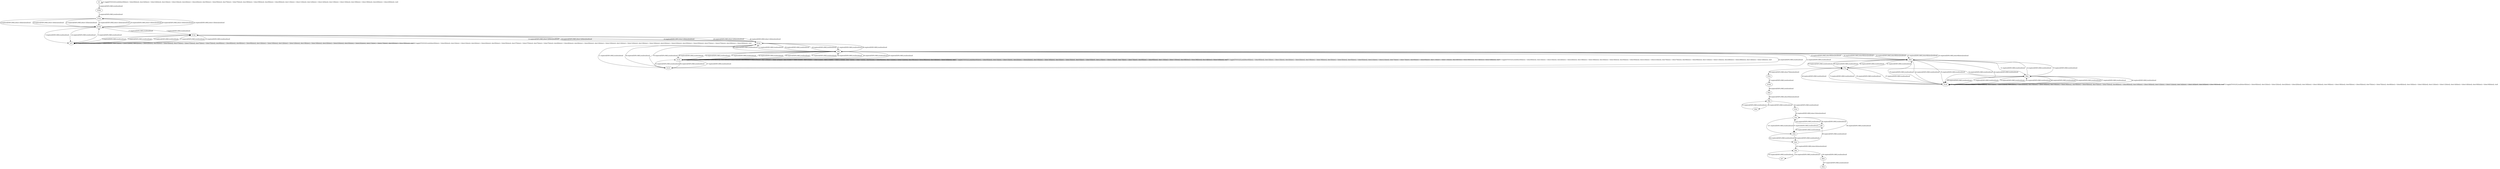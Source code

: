 # Total number of goals covered by this test: 1
# d2p --> d6m

digraph g {
"b3" -> "b3" [label = "1-toggle[TOGGLE];/null/door0[false]:=!(door0[false]); door32[false]:=!(door32[false]); door1[false]:=!(door1[false]); door2[false]:=!(door2[false]); door5[false]:=!(door5[false]); door7[false]:=!(door7[false]); door39[false]:=!(door39[false]); door9[false]:=!(door9[false]); door11[false]:=!(door11[false]); door12[false]:=!(door12[false]); door13[false]:=!(door13[false]); door19[false]:=!(door19[false]); door20[false]:=!(door20[false]); /null"];
"b3" -> "d39m" [label = "2-explore[EXPLORE];/null/null/null"];
"d39m" -> "d13p" [label = "3-explore[EXPLORE];/null/null/null"];
"d13p" -> "d13m" [label = "4-explore[EXPLORE];/door13[false]/null/null"];
"d13m" -> "b15" [label = "5-explore[EXPLORE];/null/null/null"];
"b15" -> "d13m" [label = "6-explore[EXPLORE];/null/null/null"];
"d13m" -> "d12p" [label = "7-explore[EXPLORE];/null/null/null"];
"d12p" -> "b15" [label = "8-explore[EXPLORE];/null/null/null"];
"b15" -> "d12p" [label = "9-explore[EXPLORE];/null/null/null"];
"d12p" -> "d12m" [label = "10-explore[EXPLORE];/door12[false]/null/null"];
"d12m" -> "b123" [label = "11-explore[EXPLORE];/null/null/null"];
"b123" -> "d9p" [label = "12-explore[EXPLORE];/null/null/null"];
"d9p" -> "d12m" [label = "13-explore[EXPLORE];/null/null/null"];
"d12m" -> "d12p" [label = "14-explore[EXPLORE];/door12[false]/null/null"];
"d12p" -> "b15" [label = "15-explore[EXPLORE];/null/null/null"];
"b15" -> "d12p" [label = "16-explore[EXPLORE];/null/null/null"];
"d12p" -> "d13m" [label = "17-explore[EXPLORE];/null/null/null"];
"d13m" -> "d13p" [label = "18-explore[EXPLORE];/door13[false]/null/null"];
"d13p" -> "d13m" [label = "19-explore[EXPLORE];/door13[false]/null/null"];
"d13m" -> "d13p" [label = "20-explore[EXPLORE];/door13[false]/null/null"];
"d13p" -> "d13m" [label = "21-explore[EXPLORE];/door13[false]/null/null"];
"d13m" -> "d13p" [label = "22-explore[EXPLORE];/door13[false]/null/null"];
"d13p" -> "d13m" [label = "23-explore[EXPLORE];/door13[false]/null/null"];
"d13m" -> "b15" [label = "24-explore[EXPLORE];/null/null/null"];
"b15" -> "b15" [label = "25-toggle[TOGGLE];/null/door0[false]:=!(door0[false]); door1[false]:=!(door1[false]); door2[false]:=!(door2[false]); door5[false]:=!(door5[false]); door37[false]:=!(door37[false]); door7[false]:=!(door7[false]); door8[false]:=!(door8[false]); door9[false]:=!(door9[false]); door10[false]:=!(door10[false]); door12[false]:=!(door12[false]); door19[false]:=!(door19[false]); door23[false]:=!(door23[false]); door25[false]:=!(door25[false]); door27[false]:=!(door27[false]); door29[false]:=!(door29[false]); /null"];
"b15" -> "b15" [label = "26-toggle[TOGGLE];/null/door0[false]:=!(door0[false]); door1[false]:=!(door1[false]); door2[false]:=!(door2[false]); door5[false]:=!(door5[false]); door37[false]:=!(door37[false]); door7[false]:=!(door7[false]); door8[false]:=!(door8[false]); door9[false]:=!(door9[false]); door10[false]:=!(door10[false]); door12[false]:=!(door12[false]); door19[false]:=!(door19[false]); door23[false]:=!(door23[false]); door25[false]:=!(door25[false]); door27[false]:=!(door27[false]); door29[false]:=!(door29[false]); /null"];
"b15" -> "d12p" [label = "27-explore[EXPLORE];/null/null/null"];
"d12p" -> "d12m" [label = "28-explore[EXPLORE];/door12[false]/null/null"];
"d12m" -> "d9p" [label = "29-explore[EXPLORE];/null/null/null"];
"d9p" -> "d9m" [label = "30-explore[EXPLORE];/door9[false]/null/null"];
"d9m" -> "d8m" [label = "31-explore[EXPLORE];/null/null/null"];
"d8m" -> "d9m" [label = "32-explore[EXPLORE];/null/null/null"];
"d9m" -> "d9p" [label = "33-explore[EXPLORE];/door9[false]/null/null"];
"d9p" -> "d9m" [label = "34-explore[EXPLORE];/door9[false]/null/null"];
"d9m" -> "d9p" [label = "35-explore[EXPLORE];/door9[false]/null/null"];
"d9p" -> "b124" [label = "36-explore[EXPLORE];/null/null/null"];
"b124" -> "b123" [label = "37-explore[EXPLORE];/null/null/null"];
"b123" -> "d12m" [label = "38-explore[EXPLORE];/null/null/null"];
"d12m" -> "d12p" [label = "39-explore[EXPLORE];/door12[false]/null/null"];
"d12p" -> "d12m" [label = "40-explore[EXPLORE];/door12[false]/null/null"];
"d12m" -> "d9p" [label = "41-explore[EXPLORE];/null/null/null"];
"d9p" -> "b123" [label = "42-explore[EXPLORE];/null/null/null"];
"b123" -> "b124" [label = "43-explore[EXPLORE];/null/null/null"];
"b124" -> "d9p" [label = "44-explore[EXPLORE];/null/null/null"];
"d9p" -> "b124" [label = "45-explore[EXPLORE];/null/null/null"];
"b124" -> "b124" [label = "46-toggle[TOGGLE];/null/door0[false]:=!(door0[false]); door1[false]:=!(door1[false]); door2[false]:=!(door2[false]); door18[false]:=!(door18[false]); door3[false]:=!(door3[false]); door5[false]:=!(door5[false]); door21[false]:=!(door21[false]); door7[false]:=!(door7[false]); door9[false]:=!(door9[false]); door11[false]:=!(door11[false]); door28[false]:=!(door28[false]); door14[false]:=!(door14[false]); /null"];
"b124" -> "b124" [label = "47-toggle[TOGGLE];/null/door0[false]:=!(door0[false]); door1[false]:=!(door1[false]); door2[false]:=!(door2[false]); door18[false]:=!(door18[false]); door3[false]:=!(door3[false]); door5[false]:=!(door5[false]); door21[false]:=!(door21[false]); door7[false]:=!(door7[false]); door9[false]:=!(door9[false]); door11[false]:=!(door11[false]); door28[false]:=!(door28[false]); door14[false]:=!(door14[false]); /null"];
"b124" -> "d9p" [label = "48-explore[EXPLORE];/null/null/null"];
"d9p" -> "b124" [label = "49-explore[EXPLORE];/null/null/null"];
"b124" -> "b124" [label = "50-toggle[TOGGLE];/null/door0[false]:=!(door0[false]); door1[false]:=!(door1[false]); door2[false]:=!(door2[false]); door18[false]:=!(door18[false]); door3[false]:=!(door3[false]); door5[false]:=!(door5[false]); door21[false]:=!(door21[false]); door7[false]:=!(door7[false]); door9[false]:=!(door9[false]); door11[false]:=!(door11[false]); door28[false]:=!(door28[false]); door14[false]:=!(door14[false]); /null"];
"b124" -> "d9p" [label = "51-explore[EXPLORE];/null/null/null"];
"d9p" -> "b124" [label = "52-explore[EXPLORE];/null/null/null"];
"b124" -> "b124" [label = "53-toggle[TOGGLE];/null/door0[false]:=!(door0[false]); door1[false]:=!(door1[false]); door2[false]:=!(door2[false]); door18[false]:=!(door18[false]); door3[false]:=!(door3[false]); door5[false]:=!(door5[false]); door21[false]:=!(door21[false]); door7[false]:=!(door7[false]); door9[false]:=!(door9[false]); door11[false]:=!(door11[false]); door28[false]:=!(door28[false]); door14[false]:=!(door14[false]); /null"];
"b124" -> "b123" [label = "54-explore[EXPLORE];/null/null/null"];
"b123" -> "d12m" [label = "55-explore[EXPLORE];/null/null/null"];
"d12m" -> "d9p" [label = "56-explore[EXPLORE];/null/null/null"];
"d9p" -> "b124" [label = "57-explore[EXPLORE];/null/null/null"];
"b124" -> "d9p" [label = "58-explore[EXPLORE];/null/null/null"];
"d9p" -> "d12m" [label = "59-explore[EXPLORE];/null/null/null"];
"d12m" -> "d9p" [label = "60-explore[EXPLORE];/null/null/null"];
"d9p" -> "d9m" [label = "61-explore[EXPLORE];/door9[false]/null/null"];
"d9m" -> "b126" [label = "62-explore[EXPLORE];/null/null/null"];
"b126" -> "d8m" [label = "63-explore[EXPLORE];/null/null/null"];
"d8m" -> "b126" [label = "64-explore[EXPLORE];/null/null/null"];
"b126" -> "b126" [label = "65-toggle[TOGGLE];/null/door0[false]:=!(door0[false]); door1[false]:=!(door1[false]); door2[false]:=!(door2[false]); door18[false]:=!(door18[false]); door19[false]:=!(door19[false]); door5[false]:=!(door5[false]); door7[false]:=!(door7[false]); door8[false]:=!(door8[false]); door10[false]:=!(door10[false]); door11[false]:=!(door11[false]); door14[false]:=!(door14[false]); door30[false]:=!(door30[false]); /null"];
"b126" -> "d7p" [label = "66-explore[EXPLORE];/null/null/null"];
"d7p" -> "b126" [label = "67-explore[EXPLORE];/null/null/null"];
"b126" -> "d8m" [label = "68-explore[EXPLORE];/null/null/null"];
"d8m" -> "b126" [label = "69-explore[EXPLORE];/null/null/null"];
"b126" -> "d8m" [label = "70-explore[EXPLORE];/null/null/null"];
"d8m" -> "b126" [label = "71-explore[EXPLORE];/null/null/null"];
"b126" -> "b126" [label = "72-toggle[TOGGLE];/null/door0[false]:=!(door0[false]); door1[false]:=!(door1[false]); door2[false]:=!(door2[false]); door18[false]:=!(door18[false]); door19[false]:=!(door19[false]); door5[false]:=!(door5[false]); door7[false]:=!(door7[false]); door8[false]:=!(door8[false]); door10[false]:=!(door10[false]); door11[false]:=!(door11[false]); door14[false]:=!(door14[false]); door30[false]:=!(door30[false]); /null"];
"b126" -> "d7p" [label = "73-explore[EXPLORE];/null/null/null"];
"d7p" -> "d8m" [label = "74-explore[EXPLORE];/null/null/null"];
"d8m" -> "d9m" [label = "75-explore[EXPLORE];/null/null/null"];
"d9m" -> "b126" [label = "76-explore[EXPLORE];/null/null/null"];
"b126" -> "d8m" [label = "77-explore[EXPLORE];/null/null/null"];
"d8m" -> "b126" [label = "78-explore[EXPLORE];/null/null/null"];
"b126" -> "d9m" [label = "79-explore[EXPLORE];/null/null/null"];
"d9m" -> "d7p" [label = "80-explore[EXPLORE];/null/null/null"];
"d7p" -> "d9m" [label = "81-explore[EXPLORE];/null/null/null"];
"d9m" -> "d7p" [label = "82-explore[EXPLORE];/null/null/null"];
"d7p" -> "d9m" [label = "83-explore[EXPLORE];/null/null/null"];
"d9m" -> "b126" [label = "84-explore[EXPLORE];/null/null/null"];
"b126" -> "d7p" [label = "85-explore[EXPLORE];/null/null/null"];
"d7p" -> "d7m" [label = "86-explore[EXPLORE];/door7[false]/null/null"];
"d7m" -> "d16m" [label = "87-explore[EXPLORE];/null/null/null"];
"d16m" -> "d0m" [label = "88-explore[EXPLORE];/null/null/null"];
"d0m" -> "d0p" [label = "89-explore[EXPLORE];/door0[false]/null/null"];
"d0p" -> "d4m" [label = "90-explore[EXPLORE];/null/null/null"];
"d4m" -> "d0p" [label = "91-explore[EXPLORE];/null/null/null"];
"d0p" -> "d1m" [label = "92-explore[EXPLORE];/null/null/null"];
"d1m" -> "d1p" [label = "93-explore[EXPLORE];/door1[false]/null/null"];
"d1p" -> "gf8" [label = "94-explore[EXPLORE];/null/null/null"];
"gf8" -> "d3m" [label = "95-explore[EXPLORE];/null/null/null"];
"d3m" -> "d1p" [label = "96-explore[EXPLORE];/null/null/null"];
"d1p" -> "d3m" [label = "97-explore[EXPLORE];/null/null/null"];
"d3m" -> "d2m" [label = "98-explore[EXPLORE];/null/null/null"];
"d2m" -> "gf8" [label = "99-explore[EXPLORE];/null/null/null"];
"gf8" -> "d1p" [label = "100-explore[EXPLORE];/null/null/null"];
"d1p" -> "d3m" [label = "101-explore[EXPLORE];/null/null/null"];
"d3m" -> "d2m" [label = "102-explore[EXPLORE];/null/null/null"];
"d2m" -> "d2p" [label = "103-explore[EXPLORE];/door2[false]/null/null"];
"d2p" -> "b27" [label = "104-explore[EXPLORE];/null/null/null"];
"b27" -> "d2p" [label = "105-explore[EXPLORE];/null/null/null"];
"d2p" -> "d6m" [label = "106-explore[EXPLORE];/null/null/null"];
"d6m" -> "d5m" [label = "107-explore[EXPLORE];/null/null/null"];
}